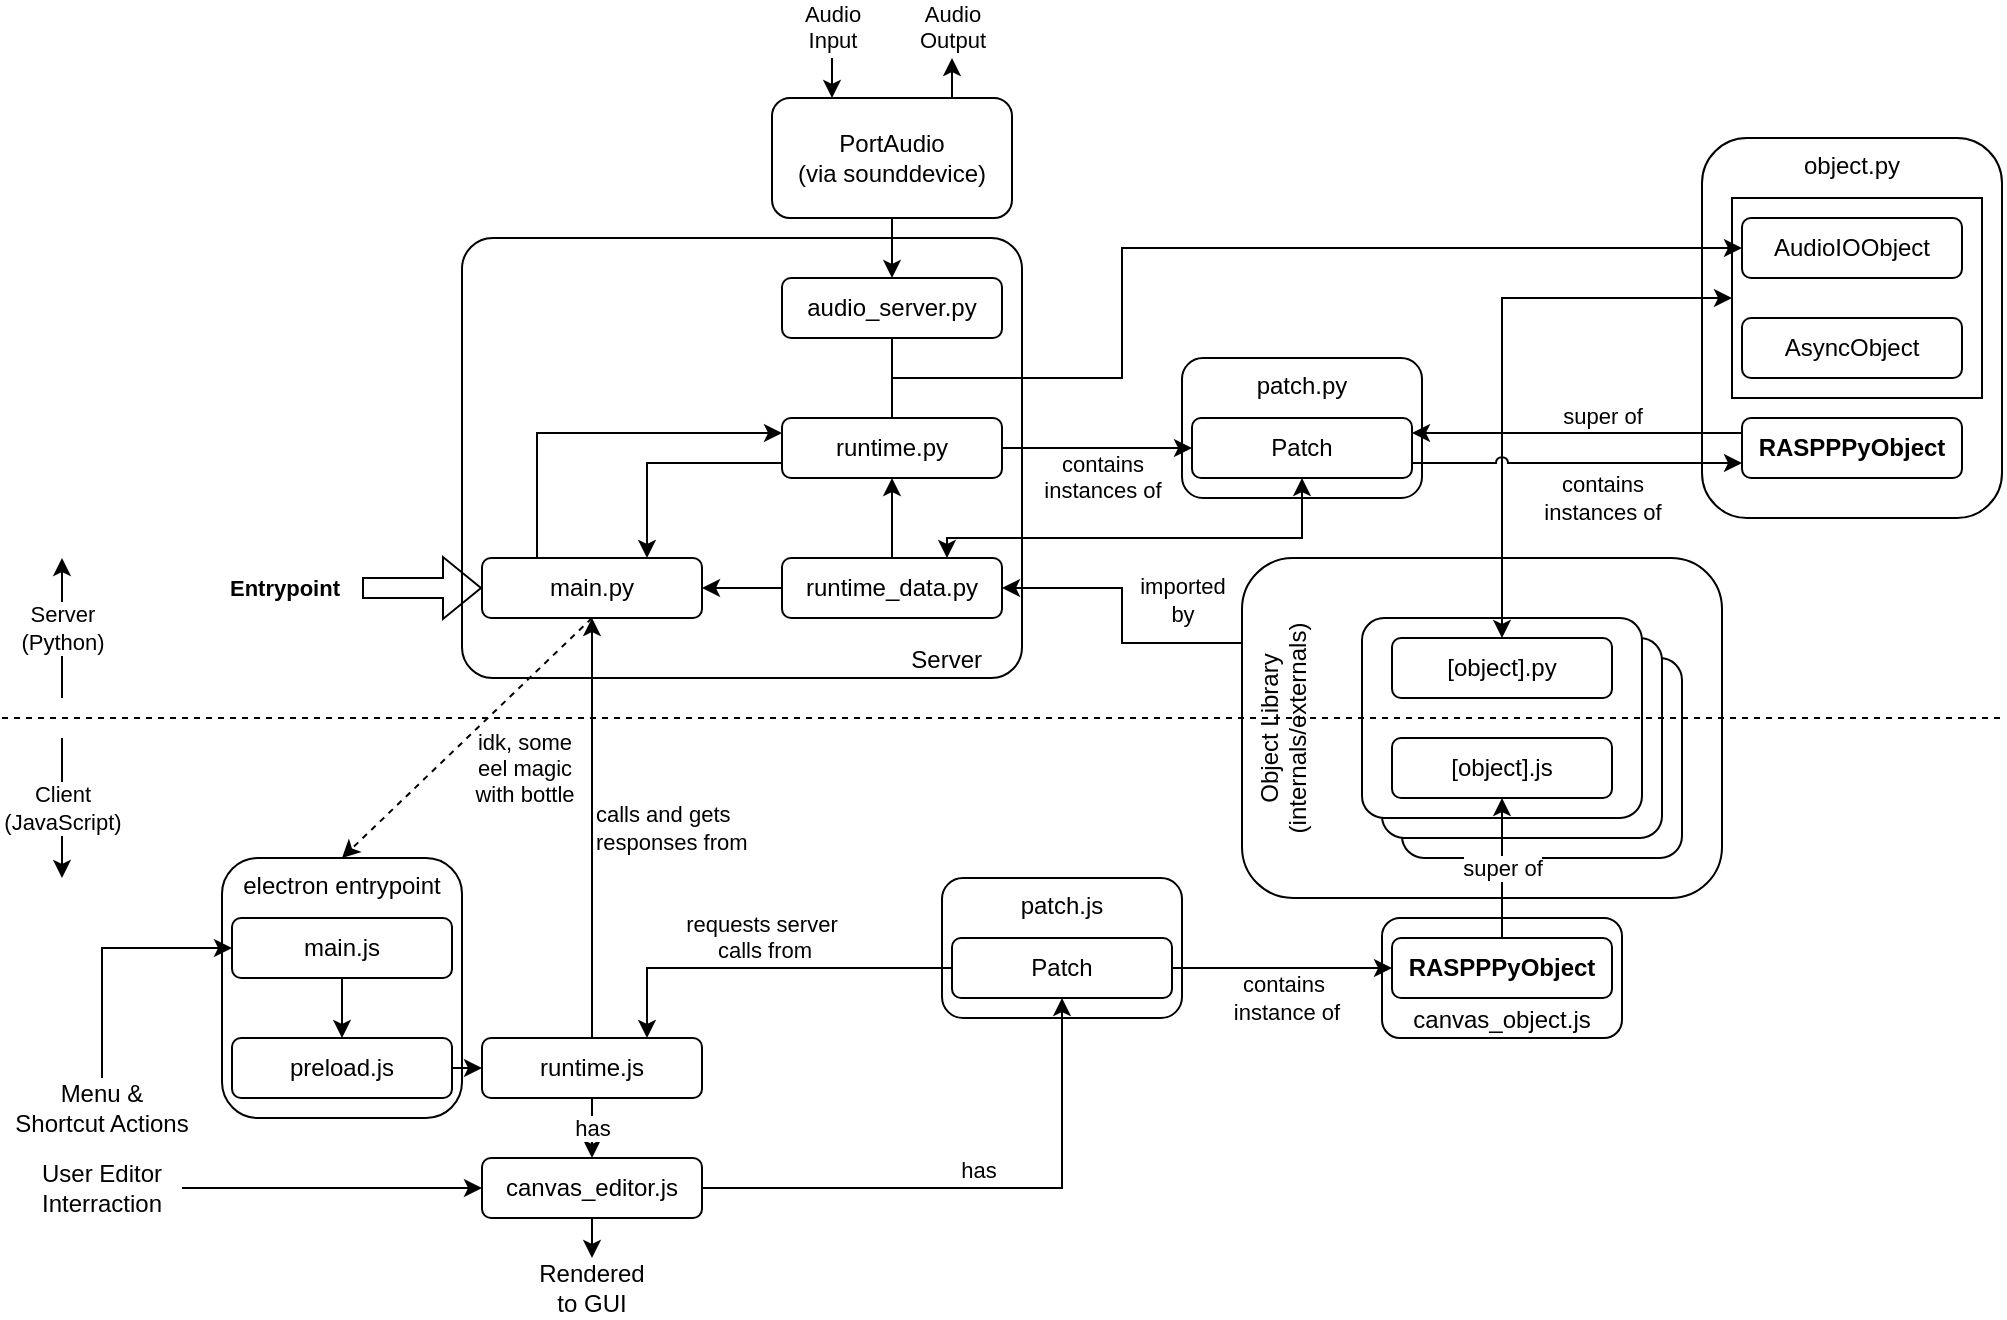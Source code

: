 <mxfile version="21.8.1" type="device">
  <diagram name="Page-1" id="F1khHUIeCV6iQFuEh-yE">
    <mxGraphModel dx="1877" dy="793" grid="1" gridSize="10" guides="1" tooltips="1" connect="1" arrows="1" fold="1" page="1" pageScale="1" pageWidth="850" pageHeight="1100" math="0" shadow="0">
      <root>
        <mxCell id="0" />
        <mxCell id="1" parent="0" />
        <mxCell id="zqa8P1Kb1CpnYzwEHphF-32" value="patch.py" style="rounded=1;whiteSpace=wrap;html=1;verticalAlign=top;" vertex="1" parent="1">
          <mxGeometry x="530" y="260" width="120" height="70" as="geometry" />
        </mxCell>
        <mxCell id="zqa8P1Kb1CpnYzwEHphF-18" value="&lt;div&gt;Object Library (internals/externals)&lt;br&gt;&lt;/div&gt;" style="rounded=1;whiteSpace=wrap;html=1;align=center;verticalAlign=top;horizontal=0;" vertex="1" parent="1">
          <mxGeometry x="560" y="360" width="240" height="170" as="geometry" />
        </mxCell>
        <mxCell id="zqa8P1Kb1CpnYzwEHphF-17" value="" style="rounded=1;whiteSpace=wrap;html=1;arcSize=11;" vertex="1" parent="1">
          <mxGeometry x="640" y="410" width="140" height="100" as="geometry" />
        </mxCell>
        <mxCell id="zqa8P1Kb1CpnYzwEHphF-16" value="" style="rounded=1;whiteSpace=wrap;html=1;arcSize=11;" vertex="1" parent="1">
          <mxGeometry x="630" y="400" width="140" height="100" as="geometry" />
        </mxCell>
        <mxCell id="zqa8P1Kb1CpnYzwEHphF-1" value="&lt;div align=&quot;right&quot;&gt;Server&lt;span style=&quot;white-space: pre;&quot;&gt;&#x9;&lt;/span&gt;&lt;/div&gt;" style="rounded=1;whiteSpace=wrap;html=1;verticalAlign=bottom;align=right;arcSize=7;" vertex="1" parent="1">
          <mxGeometry x="170" y="200" width="280" height="220" as="geometry" />
        </mxCell>
        <mxCell id="zqa8P1Kb1CpnYzwEHphF-3" value="&lt;div&gt;Server&lt;/div&gt;&lt;div&gt;(Python)&lt;/div&gt;" style="endArrow=classic;html=1;rounded=0;" edge="1" parent="1">
          <mxGeometry width="50" height="50" relative="1" as="geometry">
            <mxPoint x="-30" y="430" as="sourcePoint" />
            <mxPoint x="-30" y="360" as="targetPoint" />
          </mxGeometry>
        </mxCell>
        <mxCell id="zqa8P1Kb1CpnYzwEHphF-4" value="&lt;div&gt;Client&lt;/div&gt;&lt;div&gt;(JavaScript)&lt;br&gt;&lt;/div&gt;" style="endArrow=classic;html=1;rounded=0;" edge="1" parent="1">
          <mxGeometry width="50" height="50" relative="1" as="geometry">
            <mxPoint x="-30" y="450" as="sourcePoint" />
            <mxPoint x="-30" y="520" as="targetPoint" />
          </mxGeometry>
        </mxCell>
        <mxCell id="zqa8P1Kb1CpnYzwEHphF-66" style="edgeStyle=orthogonalEdgeStyle;rounded=0;orthogonalLoop=1;jettySize=auto;html=1;exitX=0.25;exitY=0;exitDx=0;exitDy=0;entryX=0;entryY=0.25;entryDx=0;entryDy=0;" edge="1" parent="1" source="zqa8P1Kb1CpnYzwEHphF-5" target="zqa8P1Kb1CpnYzwEHphF-8">
          <mxGeometry relative="1" as="geometry" />
        </mxCell>
        <mxCell id="zqa8P1Kb1CpnYzwEHphF-5" value="main.py" style="rounded=1;whiteSpace=wrap;html=1;" vertex="1" parent="1">
          <mxGeometry x="180" y="360" width="110" height="30" as="geometry" />
        </mxCell>
        <mxCell id="zqa8P1Kb1CpnYzwEHphF-6" value="&lt;div&gt;&lt;b&gt;Entrypoint&lt;/b&gt;&lt;/div&gt;" style="shape=flexArrow;endArrow=classic;html=1;rounded=0;entryX=0;entryY=0.5;entryDx=0;entryDy=0;align=right;horizontal=1;verticalAlign=middle;labelPosition=left;verticalLabelPosition=middle;" edge="1" parent="1" target="zqa8P1Kb1CpnYzwEHphF-5">
          <mxGeometry x="-1" y="-10" width="50" height="50" relative="1" as="geometry">
            <mxPoint x="120" y="375" as="sourcePoint" />
            <mxPoint x="130" y="295" as="targetPoint" />
            <mxPoint x="-10" y="-10" as="offset" />
          </mxGeometry>
        </mxCell>
        <mxCell id="zqa8P1Kb1CpnYzwEHphF-58" style="edgeStyle=orthogonalEdgeStyle;rounded=0;orthogonalLoop=1;jettySize=auto;html=1;exitX=0.5;exitY=1;exitDx=0;exitDy=0;entryX=0.5;entryY=0;entryDx=0;entryDy=0;endArrow=none;endFill=0;" edge="1" parent="1" source="zqa8P1Kb1CpnYzwEHphF-7" target="zqa8P1Kb1CpnYzwEHphF-8">
          <mxGeometry relative="1" as="geometry" />
        </mxCell>
        <mxCell id="zqa8P1Kb1CpnYzwEHphF-7" value="audio_server.py" style="rounded=1;whiteSpace=wrap;html=1;" vertex="1" parent="1">
          <mxGeometry x="330" y="220" width="110" height="30" as="geometry" />
        </mxCell>
        <mxCell id="zqa8P1Kb1CpnYzwEHphF-44" value="&lt;div&gt;contains&lt;/div&gt;&lt;div&gt;instances of&lt;br&gt;&lt;/div&gt;" style="edgeStyle=orthogonalEdgeStyle;rounded=0;orthogonalLoop=1;jettySize=auto;html=1;exitX=1;exitY=0.5;exitDx=0;exitDy=0;entryX=0;entryY=0.5;entryDx=0;entryDy=0;verticalAlign=top;" edge="1" parent="1" source="zqa8P1Kb1CpnYzwEHphF-8" target="zqa8P1Kb1CpnYzwEHphF-33">
          <mxGeometry x="0.053" y="5" relative="1" as="geometry">
            <mxPoint as="offset" />
          </mxGeometry>
        </mxCell>
        <mxCell id="zqa8P1Kb1CpnYzwEHphF-65" style="edgeStyle=orthogonalEdgeStyle;rounded=0;orthogonalLoop=1;jettySize=auto;html=1;exitX=0;exitY=0.75;exitDx=0;exitDy=0;entryX=0.75;entryY=0;entryDx=0;entryDy=0;" edge="1" parent="1" source="zqa8P1Kb1CpnYzwEHphF-8" target="zqa8P1Kb1CpnYzwEHphF-5">
          <mxGeometry relative="1" as="geometry" />
        </mxCell>
        <mxCell id="zqa8P1Kb1CpnYzwEHphF-8" value="runtime.py" style="rounded=1;whiteSpace=wrap;html=1;" vertex="1" parent="1">
          <mxGeometry x="330" y="290" width="110" height="30" as="geometry" />
        </mxCell>
        <mxCell id="zqa8P1Kb1CpnYzwEHphF-61" style="edgeStyle=orthogonalEdgeStyle;rounded=0;orthogonalLoop=1;jettySize=auto;html=1;exitX=0.5;exitY=0;exitDx=0;exitDy=0;entryX=0.5;entryY=1;entryDx=0;entryDy=0;" edge="1" parent="1" source="zqa8P1Kb1CpnYzwEHphF-9" target="zqa8P1Kb1CpnYzwEHphF-8">
          <mxGeometry relative="1" as="geometry" />
        </mxCell>
        <mxCell id="zqa8P1Kb1CpnYzwEHphF-62" style="edgeStyle=orthogonalEdgeStyle;rounded=0;orthogonalLoop=1;jettySize=auto;html=1;exitX=0;exitY=0.5;exitDx=0;exitDy=0;entryX=1;entryY=0.5;entryDx=0;entryDy=0;" edge="1" parent="1" source="zqa8P1Kb1CpnYzwEHphF-9" target="zqa8P1Kb1CpnYzwEHphF-5">
          <mxGeometry relative="1" as="geometry" />
        </mxCell>
        <mxCell id="zqa8P1Kb1CpnYzwEHphF-67" style="edgeStyle=orthogonalEdgeStyle;rounded=0;orthogonalLoop=1;jettySize=auto;html=1;exitX=0.75;exitY=0;exitDx=0;exitDy=0;entryX=0.5;entryY=1;entryDx=0;entryDy=0;startArrow=classic;startFill=1;" edge="1" parent="1" source="zqa8P1Kb1CpnYzwEHphF-9" target="zqa8P1Kb1CpnYzwEHphF-33">
          <mxGeometry relative="1" as="geometry">
            <mxPoint x="412.5" y="350" as="sourcePoint" />
            <mxPoint x="590" y="310" as="targetPoint" />
            <Array as="points">
              <mxPoint x="412" y="350" />
              <mxPoint x="590" y="350" />
            </Array>
          </mxGeometry>
        </mxCell>
        <mxCell id="zqa8P1Kb1CpnYzwEHphF-9" value="runtime_data.py" style="rounded=1;whiteSpace=wrap;html=1;" vertex="1" parent="1">
          <mxGeometry x="330" y="360" width="110" height="30" as="geometry" />
        </mxCell>
        <mxCell id="zqa8P1Kb1CpnYzwEHphF-10" value="" style="rounded=1;whiteSpace=wrap;html=1;arcSize=11;" vertex="1" parent="1">
          <mxGeometry x="620" y="390" width="140" height="100" as="geometry" />
        </mxCell>
        <mxCell id="zqa8P1Kb1CpnYzwEHphF-2" value="" style="endArrow=none;html=1;rounded=0;strokeWidth=1;jumpSize=6;dashed=1;strokeColor=default;" edge="1" parent="1">
          <mxGeometry width="50" height="50" relative="1" as="geometry">
            <mxPoint x="-60" y="440" as="sourcePoint" />
            <mxPoint x="940" y="440" as="targetPoint" />
          </mxGeometry>
        </mxCell>
        <mxCell id="zqa8P1Kb1CpnYzwEHphF-13" value="[object].py" style="rounded=1;whiteSpace=wrap;html=1;" vertex="1" parent="1">
          <mxGeometry x="635" y="400" width="110" height="30" as="geometry" />
        </mxCell>
        <mxCell id="zqa8P1Kb1CpnYzwEHphF-15" value="[object].js" style="rounded=1;whiteSpace=wrap;html=1;" vertex="1" parent="1">
          <mxGeometry x="635" y="450" width="110" height="30" as="geometry" />
        </mxCell>
        <mxCell id="zqa8P1Kb1CpnYzwEHphF-20" value="object.py" style="rounded=1;whiteSpace=wrap;html=1;verticalAlign=top;" vertex="1" parent="1">
          <mxGeometry x="790" y="150" width="150" height="190" as="geometry" />
        </mxCell>
        <mxCell id="zqa8P1Kb1CpnYzwEHphF-38" value="super of" style="edgeStyle=orthogonalEdgeStyle;rounded=0;orthogonalLoop=1;jettySize=auto;html=1;exitX=0;exitY=0.25;exitDx=0;exitDy=0;entryX=1;entryY=0.25;entryDx=0;entryDy=0;verticalAlign=bottom;" edge="1" parent="1">
          <mxGeometry x="-0.151" relative="1" as="geometry">
            <mxPoint x="810" y="297.5" as="sourcePoint" />
            <mxPoint x="645" y="297.5" as="targetPoint" />
            <mxPoint as="offset" />
          </mxGeometry>
        </mxCell>
        <mxCell id="zqa8P1Kb1CpnYzwEHphF-43" style="edgeStyle=orthogonalEdgeStyle;rounded=0;orthogonalLoop=1;jettySize=auto;html=1;entryX=0.5;entryY=0;entryDx=0;entryDy=0;exitX=0;exitY=0.5;exitDx=0;exitDy=0;startArrow=classic;startFill=1;" edge="1" parent="1" source="zqa8P1Kb1CpnYzwEHphF-36" target="zqa8P1Kb1CpnYzwEHphF-13">
          <mxGeometry relative="1" as="geometry">
            <mxPoint x="690" y="290" as="sourcePoint" />
          </mxGeometry>
        </mxCell>
        <mxCell id="zqa8P1Kb1CpnYzwEHphF-21" value="RASPPPyObject" style="rounded=1;whiteSpace=wrap;html=1;fontStyle=1;strokeWidth=1;" vertex="1" parent="1">
          <mxGeometry x="810" y="290" width="110" height="30" as="geometry" />
        </mxCell>
        <mxCell id="zqa8P1Kb1CpnYzwEHphF-36" value="" style="rounded=0;whiteSpace=wrap;html=1;" vertex="1" parent="1">
          <mxGeometry x="805" y="180" width="125" height="100" as="geometry" />
        </mxCell>
        <mxCell id="zqa8P1Kb1CpnYzwEHphF-42" value="&lt;div&gt;contains&lt;/div&gt;&lt;div&gt;instances of&lt;br&gt;&lt;/div&gt;" style="edgeStyle=orthogonalEdgeStyle;rounded=0;orthogonalLoop=1;jettySize=auto;html=1;exitX=1;exitY=0.75;exitDx=0;exitDy=0;entryX=0;entryY=0.75;entryDx=0;entryDy=0;jumpStyle=arc;" edge="1" parent="1" source="zqa8P1Kb1CpnYzwEHphF-33" target="zqa8P1Kb1CpnYzwEHphF-21">
          <mxGeometry x="0.151" y="-17" relative="1" as="geometry">
            <mxPoint as="offset" />
          </mxGeometry>
        </mxCell>
        <mxCell id="zqa8P1Kb1CpnYzwEHphF-33" value="Patch" style="rounded=1;whiteSpace=wrap;html=1;" vertex="1" parent="1">
          <mxGeometry x="535" y="290" width="110" height="30" as="geometry" />
        </mxCell>
        <mxCell id="zqa8P1Kb1CpnYzwEHphF-25" value="AudioIOObject" style="rounded=1;whiteSpace=wrap;html=1;" vertex="1" parent="1">
          <mxGeometry x="810" y="190" width="110" height="30" as="geometry" />
        </mxCell>
        <mxCell id="zqa8P1Kb1CpnYzwEHphF-23" value="AsyncObject" style="rounded=1;whiteSpace=wrap;html=1;" vertex="1" parent="1">
          <mxGeometry x="810" y="240" width="110" height="30" as="geometry" />
        </mxCell>
        <mxCell id="zqa8P1Kb1CpnYzwEHphF-48" style="edgeStyle=orthogonalEdgeStyle;rounded=0;orthogonalLoop=1;jettySize=auto;html=1;exitX=0.5;exitY=1;exitDx=0;exitDy=0;entryX=0.5;entryY=0;entryDx=0;entryDy=0;" edge="1" parent="1" source="zqa8P1Kb1CpnYzwEHphF-47" target="zqa8P1Kb1CpnYzwEHphF-7">
          <mxGeometry relative="1" as="geometry" />
        </mxCell>
        <mxCell id="zqa8P1Kb1CpnYzwEHphF-47" value="&lt;div&gt;PortAudio&lt;/div&gt;&lt;div&gt;(via sounddevice)&lt;br&gt;&lt;/div&gt;" style="rounded=1;whiteSpace=wrap;html=1;" vertex="1" parent="1">
          <mxGeometry x="325" y="130" width="120" height="60" as="geometry" />
        </mxCell>
        <mxCell id="zqa8P1Kb1CpnYzwEHphF-57" style="edgeStyle=orthogonalEdgeStyle;rounded=0;orthogonalLoop=1;jettySize=auto;html=1;exitX=0.5;exitY=0;exitDx=0;exitDy=0;entryX=0;entryY=0.5;entryDx=0;entryDy=0;" edge="1" parent="1" source="zqa8P1Kb1CpnYzwEHphF-8" target="zqa8P1Kb1CpnYzwEHphF-25">
          <mxGeometry relative="1" as="geometry">
            <Array as="points">
              <mxPoint x="385" y="270" />
              <mxPoint x="500" y="270" />
              <mxPoint x="500" y="205" />
            </Array>
          </mxGeometry>
        </mxCell>
        <mxCell id="zqa8P1Kb1CpnYzwEHphF-59" value="&lt;div&gt;Audio&lt;/div&gt;&lt;div&gt;Input&lt;/div&gt;" style="endArrow=classic;html=1;rounded=0;entryX=0.25;entryY=0;entryDx=0;entryDy=0;verticalAlign=bottom;" edge="1" parent="1" target="zqa8P1Kb1CpnYzwEHphF-47">
          <mxGeometry x="-1" width="50" height="50" relative="1" as="geometry">
            <mxPoint x="355" y="110" as="sourcePoint" />
            <mxPoint x="340" y="60" as="targetPoint" />
            <mxPoint as="offset" />
          </mxGeometry>
        </mxCell>
        <mxCell id="zqa8P1Kb1CpnYzwEHphF-60" value="&lt;div&gt;Audio&lt;/div&gt;&lt;div&gt;Output&lt;/div&gt;" style="endArrow=none;html=1;rounded=0;entryX=0.75;entryY=0;entryDx=0;entryDy=0;verticalAlign=bottom;startArrow=classic;startFill=1;endFill=0;" edge="1" parent="1" target="zqa8P1Kb1CpnYzwEHphF-47">
          <mxGeometry x="-1" width="50" height="50" relative="1" as="geometry">
            <mxPoint x="415" y="110" as="sourcePoint" />
            <mxPoint x="365" y="140" as="targetPoint" />
            <mxPoint as="offset" />
          </mxGeometry>
        </mxCell>
        <mxCell id="zqa8P1Kb1CpnYzwEHphF-63" value="&lt;div&gt;imported&lt;/div&gt;&lt;div&gt;by&lt;br&gt;&lt;/div&gt;" style="edgeStyle=orthogonalEdgeStyle;rounded=0;orthogonalLoop=1;jettySize=auto;html=1;exitX=0;exitY=0.25;exitDx=0;exitDy=0;entryX=1;entryY=0.5;entryDx=0;entryDy=0;" edge="1" parent="1" source="zqa8P1Kb1CpnYzwEHphF-18" target="zqa8P1Kb1CpnYzwEHphF-9">
          <mxGeometry x="-0.593" y="-22" relative="1" as="geometry">
            <mxPoint as="offset" />
          </mxGeometry>
        </mxCell>
        <mxCell id="zqa8P1Kb1CpnYzwEHphF-68" value="electron entrypoint" style="rounded=1;whiteSpace=wrap;html=1;verticalAlign=top;" vertex="1" parent="1">
          <mxGeometry x="50" y="510" width="120" height="130" as="geometry" />
        </mxCell>
        <mxCell id="zqa8P1Kb1CpnYzwEHphF-91" style="edgeStyle=orthogonalEdgeStyle;rounded=0;orthogonalLoop=1;jettySize=auto;html=1;exitX=0.5;exitY=1;exitDx=0;exitDy=0;entryX=0.5;entryY=0;entryDx=0;entryDy=0;" edge="1" parent="1" source="zqa8P1Kb1CpnYzwEHphF-69" target="zqa8P1Kb1CpnYzwEHphF-70">
          <mxGeometry relative="1" as="geometry" />
        </mxCell>
        <mxCell id="zqa8P1Kb1CpnYzwEHphF-69" value="main.js" style="rounded=1;whiteSpace=wrap;html=1;" vertex="1" parent="1">
          <mxGeometry x="55" y="540" width="110" height="30" as="geometry" />
        </mxCell>
        <mxCell id="zqa8P1Kb1CpnYzwEHphF-83" style="edgeStyle=orthogonalEdgeStyle;rounded=0;orthogonalLoop=1;jettySize=auto;html=1;exitX=1;exitY=0.5;exitDx=0;exitDy=0;entryX=0;entryY=0.5;entryDx=0;entryDy=0;" edge="1" parent="1" source="zqa8P1Kb1CpnYzwEHphF-70" target="zqa8P1Kb1CpnYzwEHphF-72">
          <mxGeometry relative="1" as="geometry" />
        </mxCell>
        <mxCell id="zqa8P1Kb1CpnYzwEHphF-70" value="preload.js" style="rounded=1;whiteSpace=wrap;html=1;" vertex="1" parent="1">
          <mxGeometry x="55" y="600" width="110" height="30" as="geometry" />
        </mxCell>
        <mxCell id="zqa8P1Kb1CpnYzwEHphF-71" value="&lt;div&gt;idk, some&lt;/div&gt;&lt;div&gt;eel magic&lt;/div&gt;&lt;div&gt;with bottle&lt;br&gt;&lt;/div&gt;" style="endArrow=classic;html=1;rounded=0;exitX=0.5;exitY=1;exitDx=0;exitDy=0;entryX=0.5;entryY=0;entryDx=0;entryDy=0;dashed=1;" edge="1" parent="1" source="zqa8P1Kb1CpnYzwEHphF-5" target="zqa8P1Kb1CpnYzwEHphF-68">
          <mxGeometry x="-0.118" y="31" width="50" height="50" relative="1" as="geometry">
            <mxPoint x="240" y="530" as="sourcePoint" />
            <mxPoint x="290" y="480" as="targetPoint" />
            <mxPoint as="offset" />
          </mxGeometry>
        </mxCell>
        <mxCell id="zqa8P1Kb1CpnYzwEHphF-82" value="&lt;div align=&quot;left&quot;&gt;calls and gets&amp;nbsp;&lt;/div&gt;&lt;div align=&quot;left&quot;&gt;responses from&lt;/div&gt;" style="edgeStyle=orthogonalEdgeStyle;rounded=0;orthogonalLoop=1;jettySize=auto;html=1;exitX=0.5;exitY=0;exitDx=0;exitDy=0;entryX=0.5;entryY=1;entryDx=0;entryDy=0;align=left;" edge="1" parent="1" source="zqa8P1Kb1CpnYzwEHphF-72" target="zqa8P1Kb1CpnYzwEHphF-5">
          <mxGeometry relative="1" as="geometry" />
        </mxCell>
        <mxCell id="zqa8P1Kb1CpnYzwEHphF-87" value="has" style="edgeStyle=orthogonalEdgeStyle;rounded=0;orthogonalLoop=1;jettySize=auto;html=1;exitX=0.5;exitY=1;exitDx=0;exitDy=0;entryX=0.5;entryY=0;entryDx=0;entryDy=0;" edge="1" parent="1" source="zqa8P1Kb1CpnYzwEHphF-72" target="zqa8P1Kb1CpnYzwEHphF-80">
          <mxGeometry relative="1" as="geometry" />
        </mxCell>
        <mxCell id="zqa8P1Kb1CpnYzwEHphF-72" value="runtime.js" style="rounded=1;whiteSpace=wrap;html=1;" vertex="1" parent="1">
          <mxGeometry x="180" y="600" width="110" height="30" as="geometry" />
        </mxCell>
        <mxCell id="zqa8P1Kb1CpnYzwEHphF-73" value="patch.js" style="rounded=1;whiteSpace=wrap;html=1;verticalAlign=top;" vertex="1" parent="1">
          <mxGeometry x="410" y="520" width="120" height="70" as="geometry" />
        </mxCell>
        <mxCell id="zqa8P1Kb1CpnYzwEHphF-74" value="canvas_object.js" style="rounded=1;whiteSpace=wrap;html=1;verticalAlign=bottom;" vertex="1" parent="1">
          <mxGeometry x="630" y="540" width="120" height="60" as="geometry" />
        </mxCell>
        <mxCell id="zqa8P1Kb1CpnYzwEHphF-79" value="super of" style="edgeStyle=orthogonalEdgeStyle;rounded=0;orthogonalLoop=1;jettySize=auto;html=1;exitX=0.5;exitY=0;exitDx=0;exitDy=0;entryX=0.5;entryY=1;entryDx=0;entryDy=0;" edge="1" parent="1" source="zqa8P1Kb1CpnYzwEHphF-75" target="zqa8P1Kb1CpnYzwEHphF-15">
          <mxGeometry relative="1" as="geometry" />
        </mxCell>
        <mxCell id="zqa8P1Kb1CpnYzwEHphF-75" value="RASPPPyObject" style="rounded=1;whiteSpace=wrap;html=1;fontStyle=1;strokeWidth=1;" vertex="1" parent="1">
          <mxGeometry x="635" y="550" width="110" height="30" as="geometry" />
        </mxCell>
        <mxCell id="zqa8P1Kb1CpnYzwEHphF-78" value="&lt;div&gt;contains&amp;nbsp;&lt;/div&gt;&lt;div&gt;instance of&lt;/div&gt;" style="edgeStyle=orthogonalEdgeStyle;rounded=0;orthogonalLoop=1;jettySize=auto;html=1;exitX=1;exitY=0.5;exitDx=0;exitDy=0;entryX=0;entryY=0.5;entryDx=0;entryDy=0;" edge="1" parent="1" source="zqa8P1Kb1CpnYzwEHphF-77" target="zqa8P1Kb1CpnYzwEHphF-75">
          <mxGeometry x="0.03" y="-15" relative="1" as="geometry">
            <mxPoint as="offset" />
          </mxGeometry>
        </mxCell>
        <mxCell id="zqa8P1Kb1CpnYzwEHphF-86" value="&lt;div&gt;requests server&amp;nbsp;&lt;/div&gt;&lt;div&gt;calls from&lt;/div&gt;" style="edgeStyle=orthogonalEdgeStyle;rounded=0;orthogonalLoop=1;jettySize=auto;html=1;exitX=0;exitY=0.5;exitDx=0;exitDy=0;entryX=0.75;entryY=0;entryDx=0;entryDy=0;verticalAlign=bottom;" edge="1" parent="1" source="zqa8P1Kb1CpnYzwEHphF-77" target="zqa8P1Kb1CpnYzwEHphF-72">
          <mxGeometry relative="1" as="geometry" />
        </mxCell>
        <mxCell id="zqa8P1Kb1CpnYzwEHphF-77" value="Patch" style="rounded=1;whiteSpace=wrap;html=1;" vertex="1" parent="1">
          <mxGeometry x="415" y="550" width="110" height="30" as="geometry" />
        </mxCell>
        <mxCell id="zqa8P1Kb1CpnYzwEHphF-88" value="has" style="edgeStyle=orthogonalEdgeStyle;rounded=0;orthogonalLoop=1;jettySize=auto;html=1;exitX=1;exitY=0.5;exitDx=0;exitDy=0;entryX=0.5;entryY=1;entryDx=0;entryDy=0;verticalAlign=bottom;" edge="1" parent="1" source="zqa8P1Kb1CpnYzwEHphF-80" target="zqa8P1Kb1CpnYzwEHphF-77">
          <mxGeometry relative="1" as="geometry" />
        </mxCell>
        <mxCell id="zqa8P1Kb1CpnYzwEHphF-96" style="edgeStyle=orthogonalEdgeStyle;rounded=0;orthogonalLoop=1;jettySize=auto;html=1;exitX=0.5;exitY=1;exitDx=0;exitDy=0;entryX=0.5;entryY=0;entryDx=0;entryDy=0;" edge="1" parent="1" source="zqa8P1Kb1CpnYzwEHphF-80" target="zqa8P1Kb1CpnYzwEHphF-95">
          <mxGeometry relative="1" as="geometry" />
        </mxCell>
        <mxCell id="zqa8P1Kb1CpnYzwEHphF-80" value="canvas_editor.js" style="rounded=1;whiteSpace=wrap;html=1;" vertex="1" parent="1">
          <mxGeometry x="180" y="660" width="110" height="30" as="geometry" />
        </mxCell>
        <mxCell id="zqa8P1Kb1CpnYzwEHphF-90" style="edgeStyle=orthogonalEdgeStyle;rounded=0;orthogonalLoop=1;jettySize=auto;html=1;exitX=1;exitY=0.5;exitDx=0;exitDy=0;entryX=0;entryY=0.5;entryDx=0;entryDy=0;" edge="1" parent="1" source="zqa8P1Kb1CpnYzwEHphF-89" target="zqa8P1Kb1CpnYzwEHphF-80">
          <mxGeometry relative="1" as="geometry" />
        </mxCell>
        <mxCell id="zqa8P1Kb1CpnYzwEHphF-89" value="User Editor Interraction" style="text;html=1;strokeColor=none;fillColor=none;align=center;verticalAlign=middle;whiteSpace=wrap;rounded=0;" vertex="1" parent="1">
          <mxGeometry x="-50" y="660" width="80" height="30" as="geometry" />
        </mxCell>
        <mxCell id="zqa8P1Kb1CpnYzwEHphF-94" style="edgeStyle=orthogonalEdgeStyle;rounded=0;orthogonalLoop=1;jettySize=auto;html=1;exitX=0.5;exitY=0;exitDx=0;exitDy=0;entryX=0;entryY=0.5;entryDx=0;entryDy=0;" edge="1" parent="1" source="zqa8P1Kb1CpnYzwEHphF-92" target="zqa8P1Kb1CpnYzwEHphF-69">
          <mxGeometry relative="1" as="geometry" />
        </mxCell>
        <mxCell id="zqa8P1Kb1CpnYzwEHphF-92" value="Menu &amp;amp; Shortcut Actions" style="text;html=1;strokeColor=none;fillColor=none;align=center;verticalAlign=middle;whiteSpace=wrap;rounded=0;" vertex="1" parent="1">
          <mxGeometry x="-55" y="620" width="90" height="30" as="geometry" />
        </mxCell>
        <mxCell id="zqa8P1Kb1CpnYzwEHphF-95" value="Rendered to GUI" style="text;html=1;strokeColor=none;fillColor=none;align=center;verticalAlign=middle;whiteSpace=wrap;rounded=0;" vertex="1" parent="1">
          <mxGeometry x="205" y="710" width="60" height="30" as="geometry" />
        </mxCell>
      </root>
    </mxGraphModel>
  </diagram>
</mxfile>
